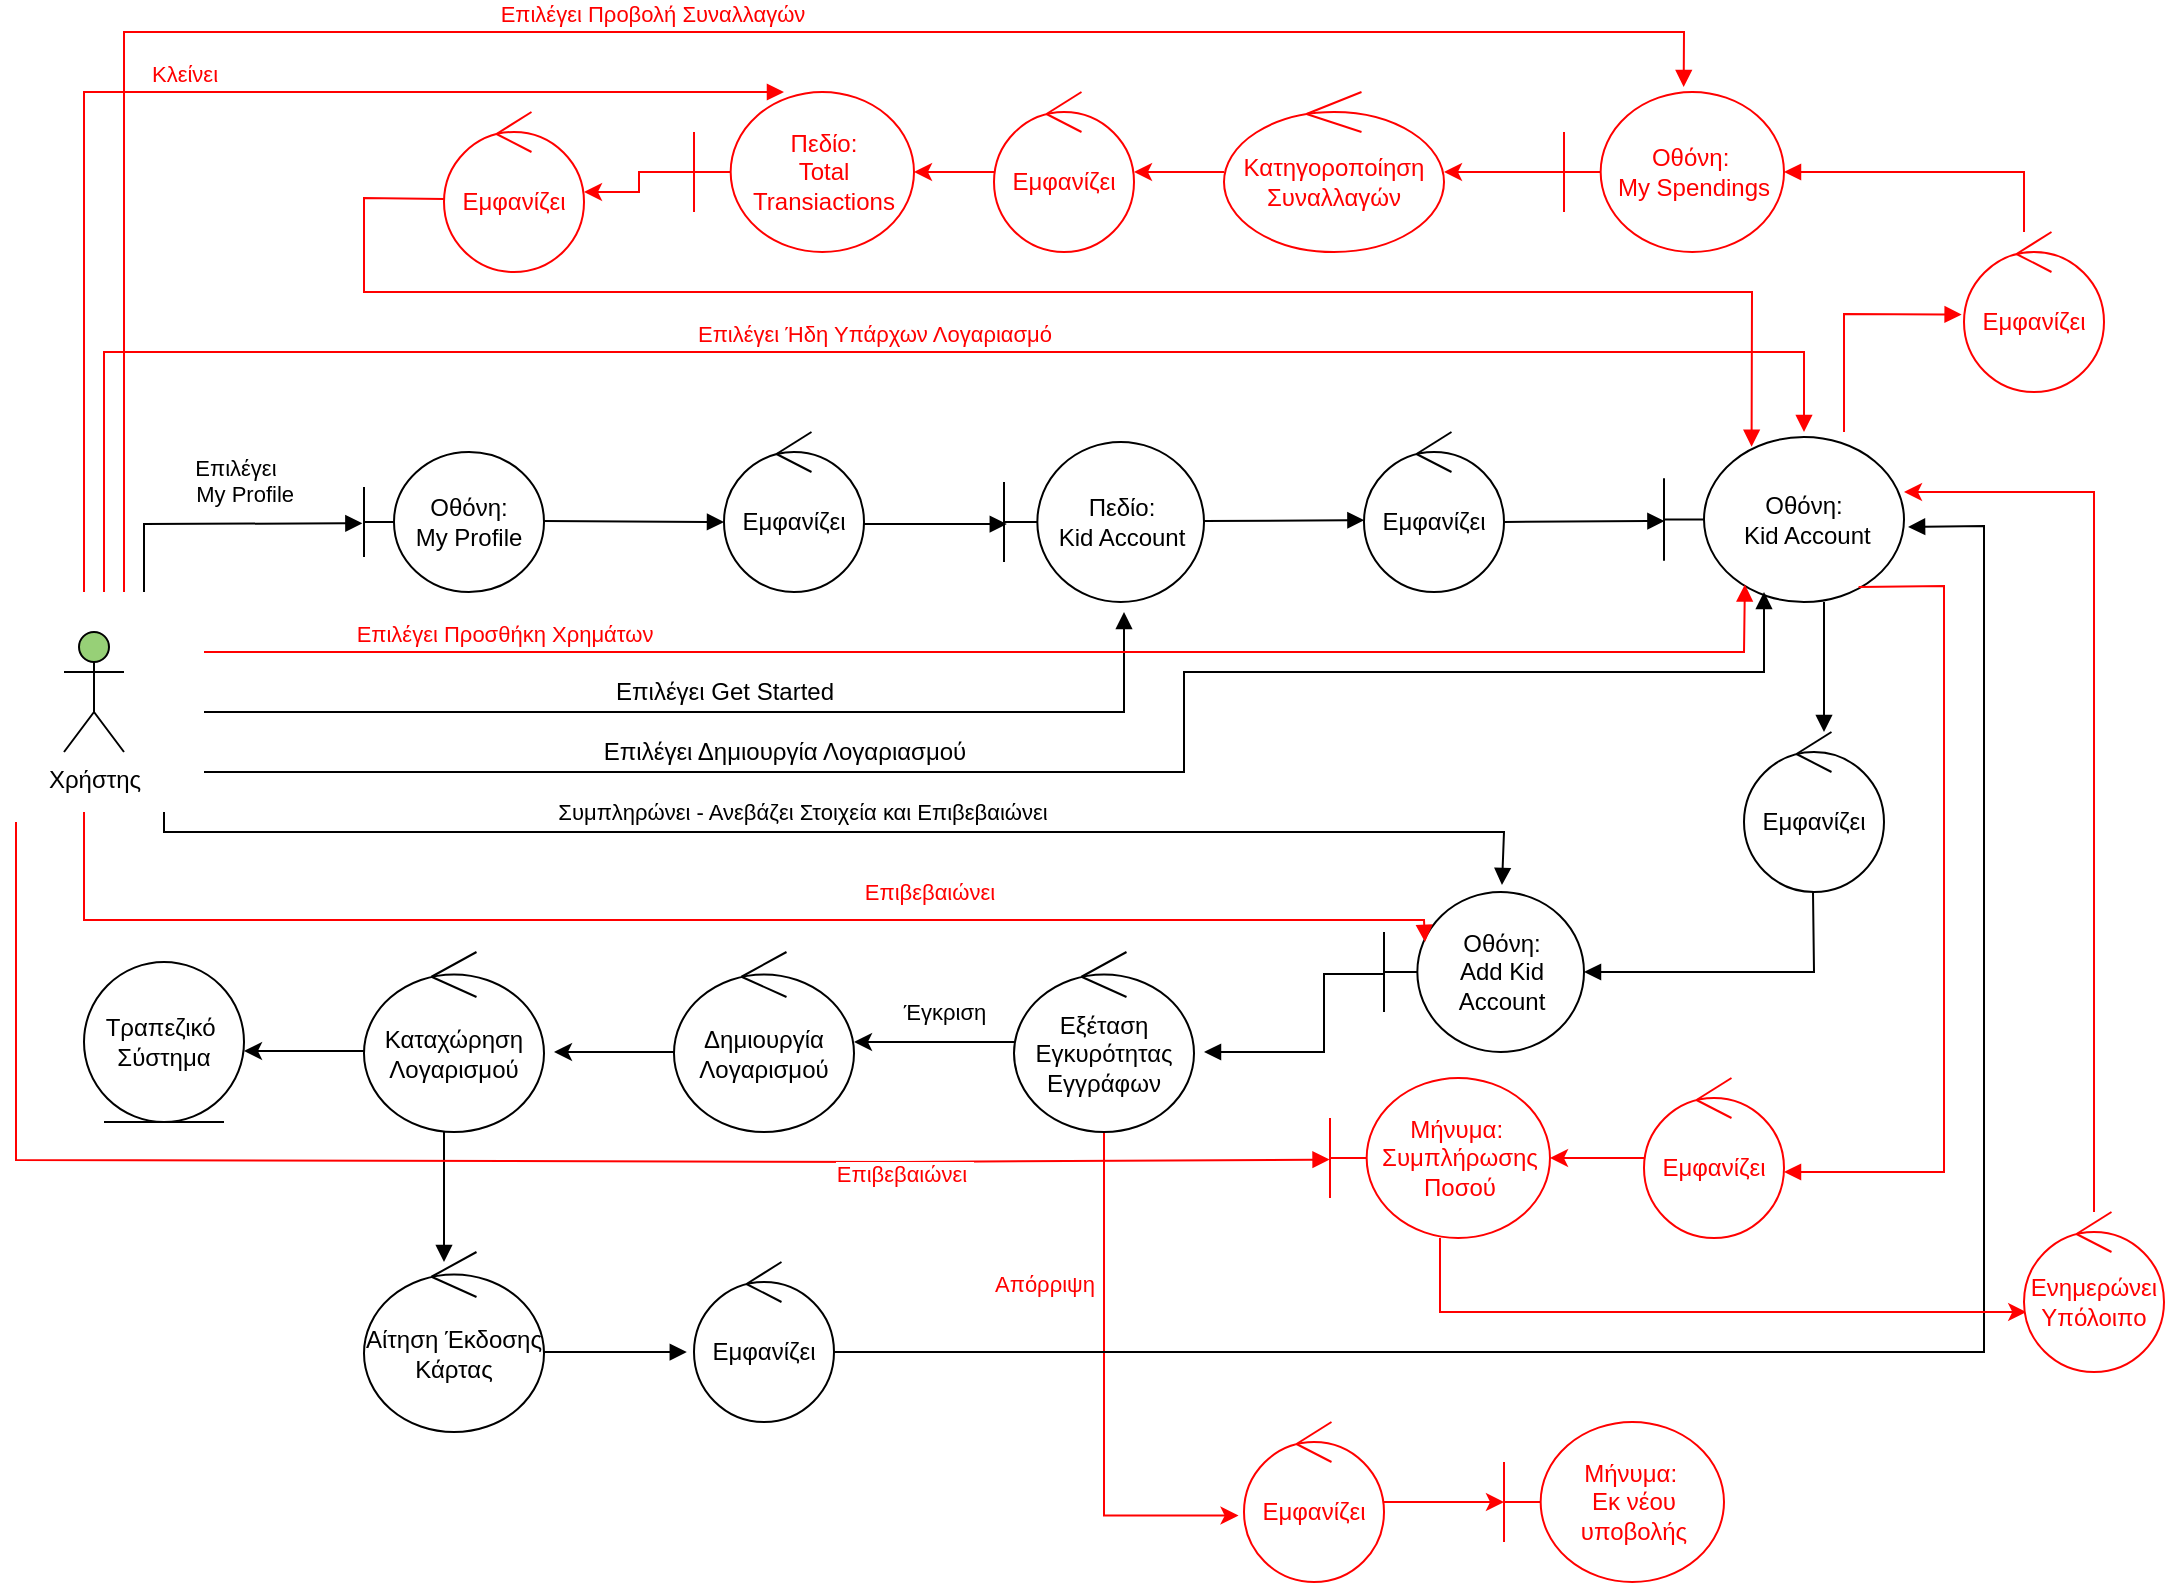 <mxfile version="18.1.3" type="github"><diagram id="FDVxME0T01UYc1WOMeOi" name="Page-1"><mxGraphModel dx="1753" dy="1084" grid="0" gridSize="10" guides="1" tooltips="1" connect="1" arrows="1" fold="1" page="0" pageScale="1" pageWidth="827" pageHeight="1169" math="0" shadow="0"><root><mxCell id="0"/><mxCell id="1" parent="0"/><mxCell id="X69peHiCB9CW4q-i3S14-1" value="Οθόνη:&lt;br&gt;My Profile" style="shape=umlBoundary;whiteSpace=wrap;html=1;" parent="1" vertex="1"><mxGeometry x="220" y="210" width="90" height="70" as="geometry"/></mxCell><mxCell id="X69peHiCB9CW4q-i3S14-2" value="Επιλέγει&amp;nbsp;&lt;br&gt;&amp;nbsp; My Profile" style="html=1;verticalAlign=bottom;endArrow=block;rounded=0;entryX=-0.009;entryY=0.509;entryDx=0;entryDy=0;entryPerimeter=0;" parent="1" target="X69peHiCB9CW4q-i3S14-1" edge="1"><mxGeometry x="0.136" y="6" width="80" relative="1" as="geometry"><mxPoint x="110" y="280" as="sourcePoint"/><mxPoint x="190" y="244.5" as="targetPoint"/><Array as="points"><mxPoint x="110" y="246"/></Array><mxPoint as="offset"/></mxGeometry></mxCell><mxCell id="X69peHiCB9CW4q-i3S14-3" value="Χρήστης" style="shape=umlActor;verticalLabelPosition=bottom;verticalAlign=top;html=1;outlineConnect=0;fillColor=#97D077;" parent="1" vertex="1"><mxGeometry x="70" y="300" width="30" height="60" as="geometry"/></mxCell><mxCell id="X69peHiCB9CW4q-i3S14-4" value="Πεδίο:&lt;br&gt;Kid Account" style="shape=umlBoundary;whiteSpace=wrap;html=1;" parent="1" vertex="1"><mxGeometry x="540" y="205" width="100" height="80" as="geometry"/></mxCell><mxCell id="X69peHiCB9CW4q-i3S14-5" value="" style="html=1;verticalAlign=bottom;endArrow=block;rounded=0;entryX=0.014;entryY=0.513;entryDx=0;entryDy=0;entryPerimeter=0;" parent="1" target="X69peHiCB9CW4q-i3S14-4" edge="1"><mxGeometry width="80" relative="1" as="geometry"><mxPoint x="470" y="246" as="sourcePoint"/><mxPoint x="700" y="220" as="targetPoint"/><Array as="points"/></mxGeometry></mxCell><mxCell id="X69peHiCB9CW4q-i3S14-6" value="" style="html=1;verticalAlign=bottom;endArrow=block;rounded=0;" parent="1" edge="1"><mxGeometry width="80" relative="1" as="geometry"><mxPoint x="310" y="244.52" as="sourcePoint"/><mxPoint x="400" y="245" as="targetPoint"/><Array as="points"/></mxGeometry></mxCell><mxCell id="X69peHiCB9CW4q-i3S14-7" value="" style="html=1;verticalAlign=bottom;endArrow=block;rounded=0;" parent="1" edge="1"><mxGeometry width="80" relative="1" as="geometry"><mxPoint x="140" y="340" as="sourcePoint"/><mxPoint x="600" y="290" as="targetPoint"/><Array as="points"><mxPoint x="600" y="340"/></Array></mxGeometry></mxCell><mxCell id="X69peHiCB9CW4q-i3S14-8" value="Επιλέγει Get Started" style="text;html=1;align=center;verticalAlign=middle;resizable=0;points=[];autosize=1;strokeColor=none;fillColor=none;" parent="1" vertex="1"><mxGeometry x="335" y="320" width="130" height="20" as="geometry"/></mxCell><mxCell id="X69peHiCB9CW4q-i3S14-9" value="" style="html=1;verticalAlign=bottom;endArrow=block;rounded=0;entryX=0.003;entryY=0.551;entryDx=0;entryDy=0;entryPerimeter=0;" parent="1" edge="1"><mxGeometry width="80" relative="1" as="geometry"><mxPoint x="640" y="244.52" as="sourcePoint"/><mxPoint x="720.21" y="244.08" as="targetPoint"/><Array as="points"/></mxGeometry></mxCell><mxCell id="X69peHiCB9CW4q-i3S14-11" value="Εμφανίζει" style="ellipse;shape=umlControl;whiteSpace=wrap;html=1;" parent="1" vertex="1"><mxGeometry x="400" y="200" width="70" height="80" as="geometry"/></mxCell><mxCell id="X69peHiCB9CW4q-i3S14-12" value="Εμφανίζει" style="ellipse;shape=umlControl;whiteSpace=wrap;html=1;" parent="1" vertex="1"><mxGeometry x="720" y="200" width="70" height="80" as="geometry"/></mxCell><mxCell id="X69peHiCB9CW4q-i3S14-13" value="Οθόνη:&lt;br&gt;&amp;nbsp;Kid Account" style="shape=umlBoundary;whiteSpace=wrap;html=1;" parent="1" vertex="1"><mxGeometry x="870" y="202.5" width="120" height="82.5" as="geometry"/></mxCell><mxCell id="X69peHiCB9CW4q-i3S14-15" value="" style="html=1;verticalAlign=bottom;endArrow=block;rounded=0;entryX=0.003;entryY=0.551;entryDx=0;entryDy=0;entryPerimeter=0;" parent="1" edge="1"><mxGeometry width="80" relative="1" as="geometry"><mxPoint x="790" y="244.94" as="sourcePoint"/><mxPoint x="870.21" y="244.5" as="targetPoint"/><Array as="points"/></mxGeometry></mxCell><mxCell id="X69peHiCB9CW4q-i3S14-16" value="" style="html=1;verticalAlign=bottom;endArrow=block;rounded=0;" parent="1" edge="1"><mxGeometry width="80" relative="1" as="geometry"><mxPoint x="140" y="370" as="sourcePoint"/><mxPoint x="920" y="280" as="targetPoint"/><Array as="points"><mxPoint x="630" y="370"/><mxPoint x="630" y="320"/><mxPoint x="660" y="320"/><mxPoint x="920" y="320"/></Array></mxGeometry></mxCell><mxCell id="X69peHiCB9CW4q-i3S14-17" value="Επιλέγει Δημιουργία Λογαριασμού" style="text;html=1;align=center;verticalAlign=middle;resizable=0;points=[];autosize=1;strokeColor=none;fillColor=none;" parent="1" vertex="1"><mxGeometry x="325" y="350" width="210" height="20" as="geometry"/></mxCell><mxCell id="X69peHiCB9CW4q-i3S14-18" value="Εμφανίζει" style="ellipse;shape=umlControl;whiteSpace=wrap;html=1;" parent="1" vertex="1"><mxGeometry x="910" y="350" width="70" height="80" as="geometry"/></mxCell><mxCell id="X69peHiCB9CW4q-i3S14-19" value="" style="html=1;verticalAlign=bottom;endArrow=block;rounded=0;" parent="1" edge="1"><mxGeometry width="80" relative="1" as="geometry"><mxPoint x="950" y="285" as="sourcePoint"/><mxPoint x="950" y="350" as="targetPoint"/></mxGeometry></mxCell><mxCell id="X69peHiCB9CW4q-i3S14-21" value="" style="html=1;verticalAlign=bottom;endArrow=block;rounded=0;" parent="1" edge="1"><mxGeometry width="80" relative="1" as="geometry"><mxPoint x="944.5" y="430" as="sourcePoint"/><mxPoint x="830" y="470" as="targetPoint"/><Array as="points"><mxPoint x="945" y="470"/></Array></mxGeometry></mxCell><mxCell id="X69peHiCB9CW4q-i3S14-22" value="Οθόνη:&lt;br&gt;Add Kid&lt;br&gt;Account" style="shape=umlBoundary;whiteSpace=wrap;html=1;" parent="1" vertex="1"><mxGeometry x="730" y="430" width="100" height="80" as="geometry"/></mxCell><mxCell id="X69peHiCB9CW4q-i3S14-23" value="" style="html=1;verticalAlign=bottom;endArrow=block;rounded=0;entryX=0.59;entryY=-0.044;entryDx=0;entryDy=0;entryPerimeter=0;" parent="1" target="X69peHiCB9CW4q-i3S14-22" edge="1"><mxGeometry width="80" relative="1" as="geometry"><mxPoint x="120" y="390" as="sourcePoint"/><mxPoint x="850" y="410" as="targetPoint"/><Array as="points"><mxPoint x="120" y="400"/><mxPoint x="790" y="400"/></Array></mxGeometry></mxCell><mxCell id="X69peHiCB9CW4q-i3S14-24" value="Συμπληρώνει - Ανεβάζει Στοιχεία και Επιβεβαιώνει" style="edgeLabel;html=1;align=center;verticalAlign=middle;resizable=0;points=[];" parent="X69peHiCB9CW4q-i3S14-23" vertex="1" connectable="0"><mxGeometry x="-0.068" y="4" relative="1" as="geometry"><mxPoint y="-6" as="offset"/></mxGeometry></mxCell><mxCell id="X69peHiCB9CW4q-i3S14-33" value="Έγκριση" style="edgeStyle=orthogonalEdgeStyle;rounded=0;orthogonalLoop=1;jettySize=auto;html=1;" parent="1" source="X69peHiCB9CW4q-i3S14-25" target="X69peHiCB9CW4q-i3S14-28" edge="1"><mxGeometry x="-0.125" y="-15" relative="1" as="geometry"><mxPoint as="offset"/></mxGeometry></mxCell><mxCell id="X69peHiCB9CW4q-i3S14-72" value="" style="edgeStyle=orthogonalEdgeStyle;rounded=0;orthogonalLoop=1;jettySize=auto;html=1;fontColor=#FF0000;strokeColor=#FF0000;entryX=-0.039;entryY=0.585;entryDx=0;entryDy=0;entryPerimeter=0;" parent="1" source="X69peHiCB9CW4q-i3S14-25" target="X69peHiCB9CW4q-i3S14-75" edge="1"><mxGeometry relative="1" as="geometry"><mxPoint x="590" y="695" as="targetPoint"/><Array as="points"><mxPoint x="590" y="742"/></Array></mxGeometry></mxCell><mxCell id="X69peHiCB9CW4q-i3S14-73" value="Απόρριψη" style="edgeLabel;html=1;align=center;verticalAlign=middle;resizable=0;points=[];fontColor=#FF0000;" parent="X69peHiCB9CW4q-i3S14-72" vertex="1" connectable="0"><mxGeometry x="-0.039" relative="1" as="geometry"><mxPoint x="-30" y="-49" as="offset"/></mxGeometry></mxCell><mxCell id="X69peHiCB9CW4q-i3S14-25" value="Εξέταση Εγκυρότητας Εγγράφων" style="ellipse;shape=umlControl;whiteSpace=wrap;html=1;" parent="1" vertex="1"><mxGeometry x="545" y="460" width="90" height="90" as="geometry"/></mxCell><mxCell id="X69peHiCB9CW4q-i3S14-28" value="Δημιουργία&lt;br&gt;Λογαρισμού" style="ellipse;shape=umlControl;whiteSpace=wrap;html=1;" parent="1" vertex="1"><mxGeometry x="375" y="460" width="90" height="90" as="geometry"/></mxCell><mxCell id="X69peHiCB9CW4q-i3S14-29" value="" style="html=1;verticalAlign=bottom;endArrow=block;rounded=0;" parent="1" edge="1"><mxGeometry width="80" relative="1" as="geometry"><mxPoint x="730" y="471" as="sourcePoint"/><mxPoint x="640" y="510" as="targetPoint"/><Array as="points"><mxPoint x="700" y="471"/><mxPoint x="700" y="510"/></Array></mxGeometry></mxCell><mxCell id="X69peHiCB9CW4q-i3S14-34" value="Καταχώρηση&lt;br&gt;Λογαρισμού" style="ellipse;shape=umlControl;whiteSpace=wrap;html=1;" parent="1" vertex="1"><mxGeometry x="220" y="460" width="90" height="90" as="geometry"/></mxCell><mxCell id="X69peHiCB9CW4q-i3S14-35" value="Τραπεζικό&amp;nbsp;&lt;br&gt;Σύστημα" style="ellipse;shape=umlEntity;whiteSpace=wrap;html=1;" parent="1" vertex="1"><mxGeometry x="80" y="465" width="80" height="80" as="geometry"/></mxCell><mxCell id="X69peHiCB9CW4q-i3S14-36" value="" style="edgeStyle=orthogonalEdgeStyle;rounded=0;orthogonalLoop=1;jettySize=auto;html=1;" parent="1" edge="1"><mxGeometry x="-0.125" y="-15" relative="1" as="geometry"><mxPoint x="375" y="510" as="sourcePoint"/><mxPoint x="315" y="510" as="targetPoint"/><mxPoint as="offset"/></mxGeometry></mxCell><mxCell id="X69peHiCB9CW4q-i3S14-38" value="" style="edgeStyle=orthogonalEdgeStyle;rounded=0;orthogonalLoop=1;jettySize=auto;html=1;" parent="1" edge="1"><mxGeometry x="-0.125" y="-15" relative="1" as="geometry"><mxPoint x="220" y="509.5" as="sourcePoint"/><mxPoint x="160" y="509.5" as="targetPoint"/><mxPoint as="offset"/></mxGeometry></mxCell><mxCell id="X69peHiCB9CW4q-i3S14-39" value="Αίτηση Έκδοσης&lt;br&gt;Κάρτας" style="ellipse;shape=umlControl;whiteSpace=wrap;html=1;" parent="1" vertex="1"><mxGeometry x="220" y="610" width="90" height="90" as="geometry"/></mxCell><mxCell id="X69peHiCB9CW4q-i3S14-40" value="" style="html=1;verticalAlign=bottom;endArrow=block;rounded=0;" parent="1" edge="1"><mxGeometry width="80" relative="1" as="geometry"><mxPoint x="260" y="550" as="sourcePoint"/><mxPoint x="260" y="615" as="targetPoint"/></mxGeometry></mxCell><mxCell id="X69peHiCB9CW4q-i3S14-41" value="Εμφανίζει" style="ellipse;shape=umlControl;whiteSpace=wrap;html=1;" parent="1" vertex="1"><mxGeometry x="385" y="615" width="70" height="80" as="geometry"/></mxCell><mxCell id="X69peHiCB9CW4q-i3S14-42" value="" style="html=1;verticalAlign=bottom;endArrow=block;rounded=0;entryX=0.014;entryY=0.513;entryDx=0;entryDy=0;entryPerimeter=0;" parent="1" edge="1"><mxGeometry width="80" relative="1" as="geometry"><mxPoint x="310" y="660" as="sourcePoint"/><mxPoint x="381.4" y="660.04" as="targetPoint"/><Array as="points"/></mxGeometry></mxCell><mxCell id="X69peHiCB9CW4q-i3S14-43" value="" style="html=1;verticalAlign=bottom;endArrow=block;rounded=0;entryX=1.017;entryY=0.545;entryDx=0;entryDy=0;entryPerimeter=0;" parent="1" target="X69peHiCB9CW4q-i3S14-13" edge="1"><mxGeometry width="80" relative="1" as="geometry"><mxPoint x="455" y="660" as="sourcePoint"/><mxPoint x="1030" y="260" as="targetPoint"/><Array as="points"><mxPoint x="1030" y="660"/><mxPoint x="1030" y="247"/></Array></mxGeometry></mxCell><mxCell id="X69peHiCB9CW4q-i3S14-46" value="&lt;font color=&quot;#ff0000&quot;&gt;Επιλέγει Ήδη Υπάρχων Λογαριασμό&lt;/font&gt;" style="html=1;verticalAlign=bottom;endArrow=block;rounded=0;strokeColor=#FF0000;" parent="1" edge="1"><mxGeometry width="80" relative="1" as="geometry"><mxPoint x="90" y="280" as="sourcePoint"/><mxPoint x="940" y="200" as="targetPoint"/><Array as="points"><mxPoint x="90" y="160"/><mxPoint x="940" y="160"/></Array></mxGeometry></mxCell><mxCell id="X69peHiCB9CW4q-i3S14-47" value="&lt;font color=&quot;#ff0000&quot;&gt;Εμφανίζει&lt;/font&gt;" style="ellipse;shape=umlControl;whiteSpace=wrap;html=1;strokeColor=#FF0000;" parent="1" vertex="1"><mxGeometry x="1020" y="100" width="70" height="80" as="geometry"/></mxCell><mxCell id="X69peHiCB9CW4q-i3S14-48" value="" style="html=1;verticalAlign=bottom;endArrow=block;rounded=0;fontColor=#FF0000;strokeColor=#FF0000;entryX=-0.017;entryY=0.516;entryDx=0;entryDy=0;entryPerimeter=0;" parent="1" target="X69peHiCB9CW4q-i3S14-47" edge="1"><mxGeometry width="80" relative="1" as="geometry"><mxPoint x="960" y="200" as="sourcePoint"/><mxPoint x="1060" y="210" as="targetPoint"/><Array as="points"><mxPoint x="960" y="141"/></Array></mxGeometry></mxCell><mxCell id="X69peHiCB9CW4q-i3S14-49" value="" style="html=1;verticalAlign=bottom;endArrow=block;rounded=0;fontColor=#FF0000;strokeColor=#FF0000;" parent="1" edge="1"><mxGeometry width="80" relative="1" as="geometry"><mxPoint x="1050" y="100" as="sourcePoint"/><mxPoint x="930" y="70" as="targetPoint"/><Array as="points"><mxPoint x="1050" y="70"/></Array></mxGeometry></mxCell><mxCell id="X69peHiCB9CW4q-i3S14-59" value="" style="edgeStyle=orthogonalEdgeStyle;rounded=0;orthogonalLoop=1;jettySize=auto;html=1;fontColor=#FF0000;strokeColor=#FF0000;" parent="1" source="X69peHiCB9CW4q-i3S14-50" target="X69peHiCB9CW4q-i3S14-52" edge="1"><mxGeometry relative="1" as="geometry"/></mxCell><mxCell id="X69peHiCB9CW4q-i3S14-50" value="Οθόνη:&amp;nbsp;&lt;br&gt;My Spendings" style="shape=umlBoundary;whiteSpace=wrap;html=1;fontColor=#FF0000;strokeColor=#FF0000;" parent="1" vertex="1"><mxGeometry x="820" y="30" width="110" height="80" as="geometry"/></mxCell><mxCell id="X69peHiCB9CW4q-i3S14-51" value="&lt;font color=&quot;#ff0000&quot;&gt;Επιλέγει Προβολή Συναλλαγών&lt;/font&gt;" style="html=1;verticalAlign=bottom;endArrow=block;rounded=0;strokeColor=#FF0000;entryX=0.544;entryY=-0.031;entryDx=0;entryDy=0;entryPerimeter=0;" parent="1" target="X69peHiCB9CW4q-i3S14-50" edge="1"><mxGeometry width="80" relative="1" as="geometry"><mxPoint x="100" y="280" as="sourcePoint"/><mxPoint x="880" y="-10" as="targetPoint"/><Array as="points"><mxPoint x="100" y="140"/><mxPoint x="100"/><mxPoint x="880"/></Array></mxGeometry></mxCell><mxCell id="X69peHiCB9CW4q-i3S14-60" value="" style="edgeStyle=orthogonalEdgeStyle;rounded=0;orthogonalLoop=1;jettySize=auto;html=1;fontColor=#FF0000;strokeColor=#FF0000;" parent="1" source="X69peHiCB9CW4q-i3S14-52" target="X69peHiCB9CW4q-i3S14-53" edge="1"><mxGeometry relative="1" as="geometry"/></mxCell><mxCell id="X69peHiCB9CW4q-i3S14-52" value="&lt;font color=&quot;#ff0000&quot;&gt;Κατηγοροποίηση&lt;br&gt;Συναλλαγών&lt;br&gt;&lt;/font&gt;" style="ellipse;shape=umlControl;whiteSpace=wrap;html=1;strokeColor=#FF0000;" parent="1" vertex="1"><mxGeometry x="650" y="30" width="110" height="80" as="geometry"/></mxCell><mxCell id="X69peHiCB9CW4q-i3S14-61" value="" style="edgeStyle=orthogonalEdgeStyle;rounded=0;orthogonalLoop=1;jettySize=auto;html=1;fontColor=#FF0000;strokeColor=#FF0000;" parent="1" source="X69peHiCB9CW4q-i3S14-53" target="X69peHiCB9CW4q-i3S14-54" edge="1"><mxGeometry relative="1" as="geometry"/></mxCell><mxCell id="X69peHiCB9CW4q-i3S14-53" value="&lt;font color=&quot;#ff0000&quot;&gt;Εμφανίζει&lt;/font&gt;" style="ellipse;shape=umlControl;whiteSpace=wrap;html=1;strokeColor=#FF0000;" parent="1" vertex="1"><mxGeometry x="535" y="30" width="70" height="80" as="geometry"/></mxCell><mxCell id="X69peHiCB9CW4q-i3S14-62" value="" style="edgeStyle=orthogonalEdgeStyle;rounded=0;orthogonalLoop=1;jettySize=auto;html=1;fontColor=#FF0000;strokeColor=#FF0000;" parent="1" source="X69peHiCB9CW4q-i3S14-54" target="X69peHiCB9CW4q-i3S14-56" edge="1"><mxGeometry relative="1" as="geometry"/></mxCell><mxCell id="X69peHiCB9CW4q-i3S14-54" value="Πεδίο: &lt;br&gt;Total&lt;br&gt;Transiactions" style="shape=umlBoundary;whiteSpace=wrap;html=1;fontColor=#FF0000;strokeColor=#FF0000;" parent="1" vertex="1"><mxGeometry x="385" y="30" width="110" height="80" as="geometry"/></mxCell><mxCell id="X69peHiCB9CW4q-i3S14-55" value="Κλείνει" style="html=1;verticalAlign=bottom;endArrow=block;rounded=0;fontColor=#FF0000;strokeColor=#FF0000;entryX=0.409;entryY=0;entryDx=0;entryDy=0;entryPerimeter=0;" parent="1" target="X69peHiCB9CW4q-i3S14-54" edge="1"><mxGeometry width="80" relative="1" as="geometry"><mxPoint x="80" y="280" as="sourcePoint"/><mxPoint x="325" y="29.2" as="targetPoint"/><Array as="points"><mxPoint x="80" y="30"/></Array></mxGeometry></mxCell><mxCell id="X69peHiCB9CW4q-i3S14-56" value="&lt;font color=&quot;#ff0000&quot;&gt;Εμφανίζει&lt;/font&gt;" style="ellipse;shape=umlControl;whiteSpace=wrap;html=1;strokeColor=#FF0000;" parent="1" vertex="1"><mxGeometry x="260" y="40" width="70" height="80" as="geometry"/></mxCell><mxCell id="X69peHiCB9CW4q-i3S14-57" value="" style="html=1;verticalAlign=bottom;endArrow=block;rounded=0;fontColor=#FF0000;strokeColor=#FF0000;exitX=0.003;exitY=0.543;exitDx=0;exitDy=0;exitPerimeter=0;entryX=0.365;entryY=0.059;entryDx=0;entryDy=0;entryPerimeter=0;" parent="1" source="X69peHiCB9CW4q-i3S14-56" target="X69peHiCB9CW4q-i3S14-13" edge="1"><mxGeometry x="-0.055" y="10" width="80" relative="1" as="geometry"><mxPoint x="290" y="130" as="sourcePoint"/><mxPoint x="910" y="130" as="targetPoint"/><Array as="points"><mxPoint x="220" y="83"/><mxPoint x="220" y="130"/><mxPoint x="914" y="130"/></Array><mxPoint as="offset"/></mxGeometry></mxCell><mxCell id="X69peHiCB9CW4q-i3S14-63" value="" style="html=1;verticalAlign=bottom;endArrow=block;rounded=0;fontColor=#FF0000;strokeColor=#FF0000;exitX=0.811;exitY=0.909;exitDx=0;exitDy=0;exitPerimeter=0;" parent="1" source="X69peHiCB9CW4q-i3S14-13" edge="1"><mxGeometry width="80" relative="1" as="geometry"><mxPoint x="1000" y="280" as="sourcePoint"/><mxPoint x="930" y="570" as="targetPoint"/><Array as="points"><mxPoint x="1010" y="277"/><mxPoint x="1010" y="570"/></Array></mxGeometry></mxCell><mxCell id="X69peHiCB9CW4q-i3S14-64" value="Επιλέγει Προσθήκη Χρημάτων" style="html=1;verticalAlign=bottom;endArrow=block;rounded=0;fontColor=#FF0000;strokeColor=#FF0000;entryX=0.337;entryY=0.894;entryDx=0;entryDy=0;entryPerimeter=0;" parent="1" target="X69peHiCB9CW4q-i3S14-13" edge="1"><mxGeometry x="-0.627" width="80" relative="1" as="geometry"><mxPoint x="140" y="310" as="sourcePoint"/><mxPoint x="900" y="310" as="targetPoint"/><Array as="points"><mxPoint x="910" y="310"/></Array><mxPoint as="offset"/></mxGeometry></mxCell><mxCell id="iKFVgbuAEErT9czC_Uv5-2" value="" style="edgeStyle=orthogonalEdgeStyle;rounded=0;orthogonalLoop=1;jettySize=auto;html=1;strokeColor=#FF0000;" edge="1" parent="1" source="X69peHiCB9CW4q-i3S14-68" target="iKFVgbuAEErT9czC_Uv5-1"><mxGeometry relative="1" as="geometry"/></mxCell><mxCell id="X69peHiCB9CW4q-i3S14-68" value="&lt;font color=&quot;#ff0000&quot;&gt;Εμφανίζει&lt;/font&gt;" style="ellipse;shape=umlControl;whiteSpace=wrap;html=1;strokeColor=#FF0000;" parent="1" vertex="1"><mxGeometry x="860" y="523" width="70" height="80" as="geometry"/></mxCell><mxCell id="X69peHiCB9CW4q-i3S14-74" value="Μήνυμα:&amp;nbsp;&lt;br&gt;Εκ νέου υποβολής" style="shape=umlBoundary;whiteSpace=wrap;html=1;fontColor=#FF0000;strokeColor=#FF0000;" parent="1" vertex="1"><mxGeometry x="790" y="695" width="110" height="80" as="geometry"/></mxCell><mxCell id="X69peHiCB9CW4q-i3S14-76" value="" style="edgeStyle=orthogonalEdgeStyle;rounded=0;orthogonalLoop=1;jettySize=auto;html=1;fontColor=#FF0000;strokeColor=#FF0000;" parent="1" source="X69peHiCB9CW4q-i3S14-75" target="X69peHiCB9CW4q-i3S14-74" edge="1"><mxGeometry relative="1" as="geometry"/></mxCell><mxCell id="X69peHiCB9CW4q-i3S14-75" value="&lt;font color=&quot;#ff0000&quot;&gt;Εμφανίζει&lt;/font&gt;" style="ellipse;shape=umlControl;whiteSpace=wrap;html=1;strokeColor=#FF0000;" parent="1" vertex="1"><mxGeometry x="660" y="695" width="70" height="80" as="geometry"/></mxCell><mxCell id="X69peHiCB9CW4q-i3S14-77" value="" style="html=1;verticalAlign=bottom;endArrow=block;rounded=0;entryX=0.205;entryY=0.312;entryDx=0;entryDy=0;entryPerimeter=0;strokeColor=#FF0000;" parent="1" target="X69peHiCB9CW4q-i3S14-22" edge="1"><mxGeometry width="80" relative="1" as="geometry"><mxPoint x="80" y="390" as="sourcePoint"/><mxPoint x="770.5" y="460" as="targetPoint"/><Array as="points"><mxPoint x="80" y="444"/><mxPoint x="750" y="444"/></Array></mxGeometry></mxCell><mxCell id="X69peHiCB9CW4q-i3S14-78" value="&lt;font color=&quot;#ff0000&quot;&gt;Επιβεβαιώνει&amp;nbsp;&lt;/font&gt;" style="edgeLabel;html=1;align=center;verticalAlign=middle;resizable=0;points=[];" parent="X69peHiCB9CW4q-i3S14-77" vertex="1" connectable="0"><mxGeometry x="-0.068" y="4" relative="1" as="geometry"><mxPoint x="135" y="-10" as="offset"/></mxGeometry></mxCell><mxCell id="iKFVgbuAEErT9czC_Uv5-7" value="" style="edgeStyle=orthogonalEdgeStyle;rounded=0;orthogonalLoop=1;jettySize=auto;html=1;strokeColor=#FF0000;" edge="1" parent="1" source="iKFVgbuAEErT9czC_Uv5-1" target="iKFVgbuAEErT9czC_Uv5-6"><mxGeometry relative="1" as="geometry"><Array as="points"><mxPoint x="758" y="640"/></Array></mxGeometry></mxCell><mxCell id="iKFVgbuAEErT9czC_Uv5-1" value="Μήνυμα:&amp;nbsp;&lt;br&gt;Συμπλήρωσης Ποσού" style="shape=umlBoundary;whiteSpace=wrap;html=1;fontColor=#FF0000;strokeColor=#FF0000;" vertex="1" parent="1"><mxGeometry x="703" y="523" width="110" height="80" as="geometry"/></mxCell><mxCell id="iKFVgbuAEErT9czC_Uv5-3" value="" style="html=1;verticalAlign=bottom;endArrow=block;rounded=0;entryX=-0.002;entryY=0.51;entryDx=0;entryDy=0;entryPerimeter=0;strokeColor=#FF0000;" edge="1" parent="1" target="iKFVgbuAEErT9czC_Uv5-1"><mxGeometry width="80" relative="1" as="geometry"><mxPoint x="46" y="395.04" as="sourcePoint"/><mxPoint x="716.5" y="460.0" as="targetPoint"/><Array as="points"><mxPoint x="46" y="449.04"/><mxPoint x="46" y="564"/><mxPoint x="489" y="565"/></Array></mxGeometry></mxCell><mxCell id="iKFVgbuAEErT9czC_Uv5-4" value="&lt;font color=&quot;#ff0000&quot;&gt;Επιβεβαιώνει&amp;nbsp;&lt;/font&gt;" style="edgeLabel;html=1;align=center;verticalAlign=middle;resizable=0;points=[];" vertex="1" connectable="0" parent="iKFVgbuAEErT9czC_Uv5-3"><mxGeometry x="-0.068" y="4" relative="1" as="geometry"><mxPoint x="228" y="10" as="offset"/></mxGeometry></mxCell><mxCell id="iKFVgbuAEErT9czC_Uv5-6" value="&lt;font color=&quot;#ff0000&quot;&gt;Ενημερώνει Υπόλοιπο&lt;/font&gt;" style="ellipse;shape=umlControl;whiteSpace=wrap;html=1;strokeColor=#FF0000;" vertex="1" parent="1"><mxGeometry x="1050" y="590" width="70" height="80" as="geometry"/></mxCell><mxCell id="iKFVgbuAEErT9czC_Uv5-8" value="" style="endArrow=classic;html=1;rounded=0;strokeColor=#FF0000;" edge="1" parent="1" source="iKFVgbuAEErT9czC_Uv5-6"><mxGeometry width="50" height="50" relative="1" as="geometry"><mxPoint x="850" y="470" as="sourcePoint"/><mxPoint x="990" y="230" as="targetPoint"/><Array as="points"><mxPoint x="1085" y="230"/></Array></mxGeometry></mxCell></root></mxGraphModel></diagram></mxfile>